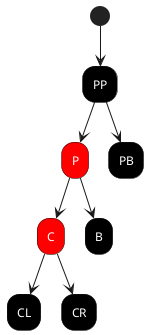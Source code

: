 @startuml

skinparam activity{
FontName Impact
FontColor white
backgroundcolor black
}

(*) --> PP#RED
PP#Black --> P#RED
P#RED --> C#RED
P#RED --> B#BLACK


C#RED --> CL
C#RED --> CR

PP#Black --> PB#BLACK
@enduml